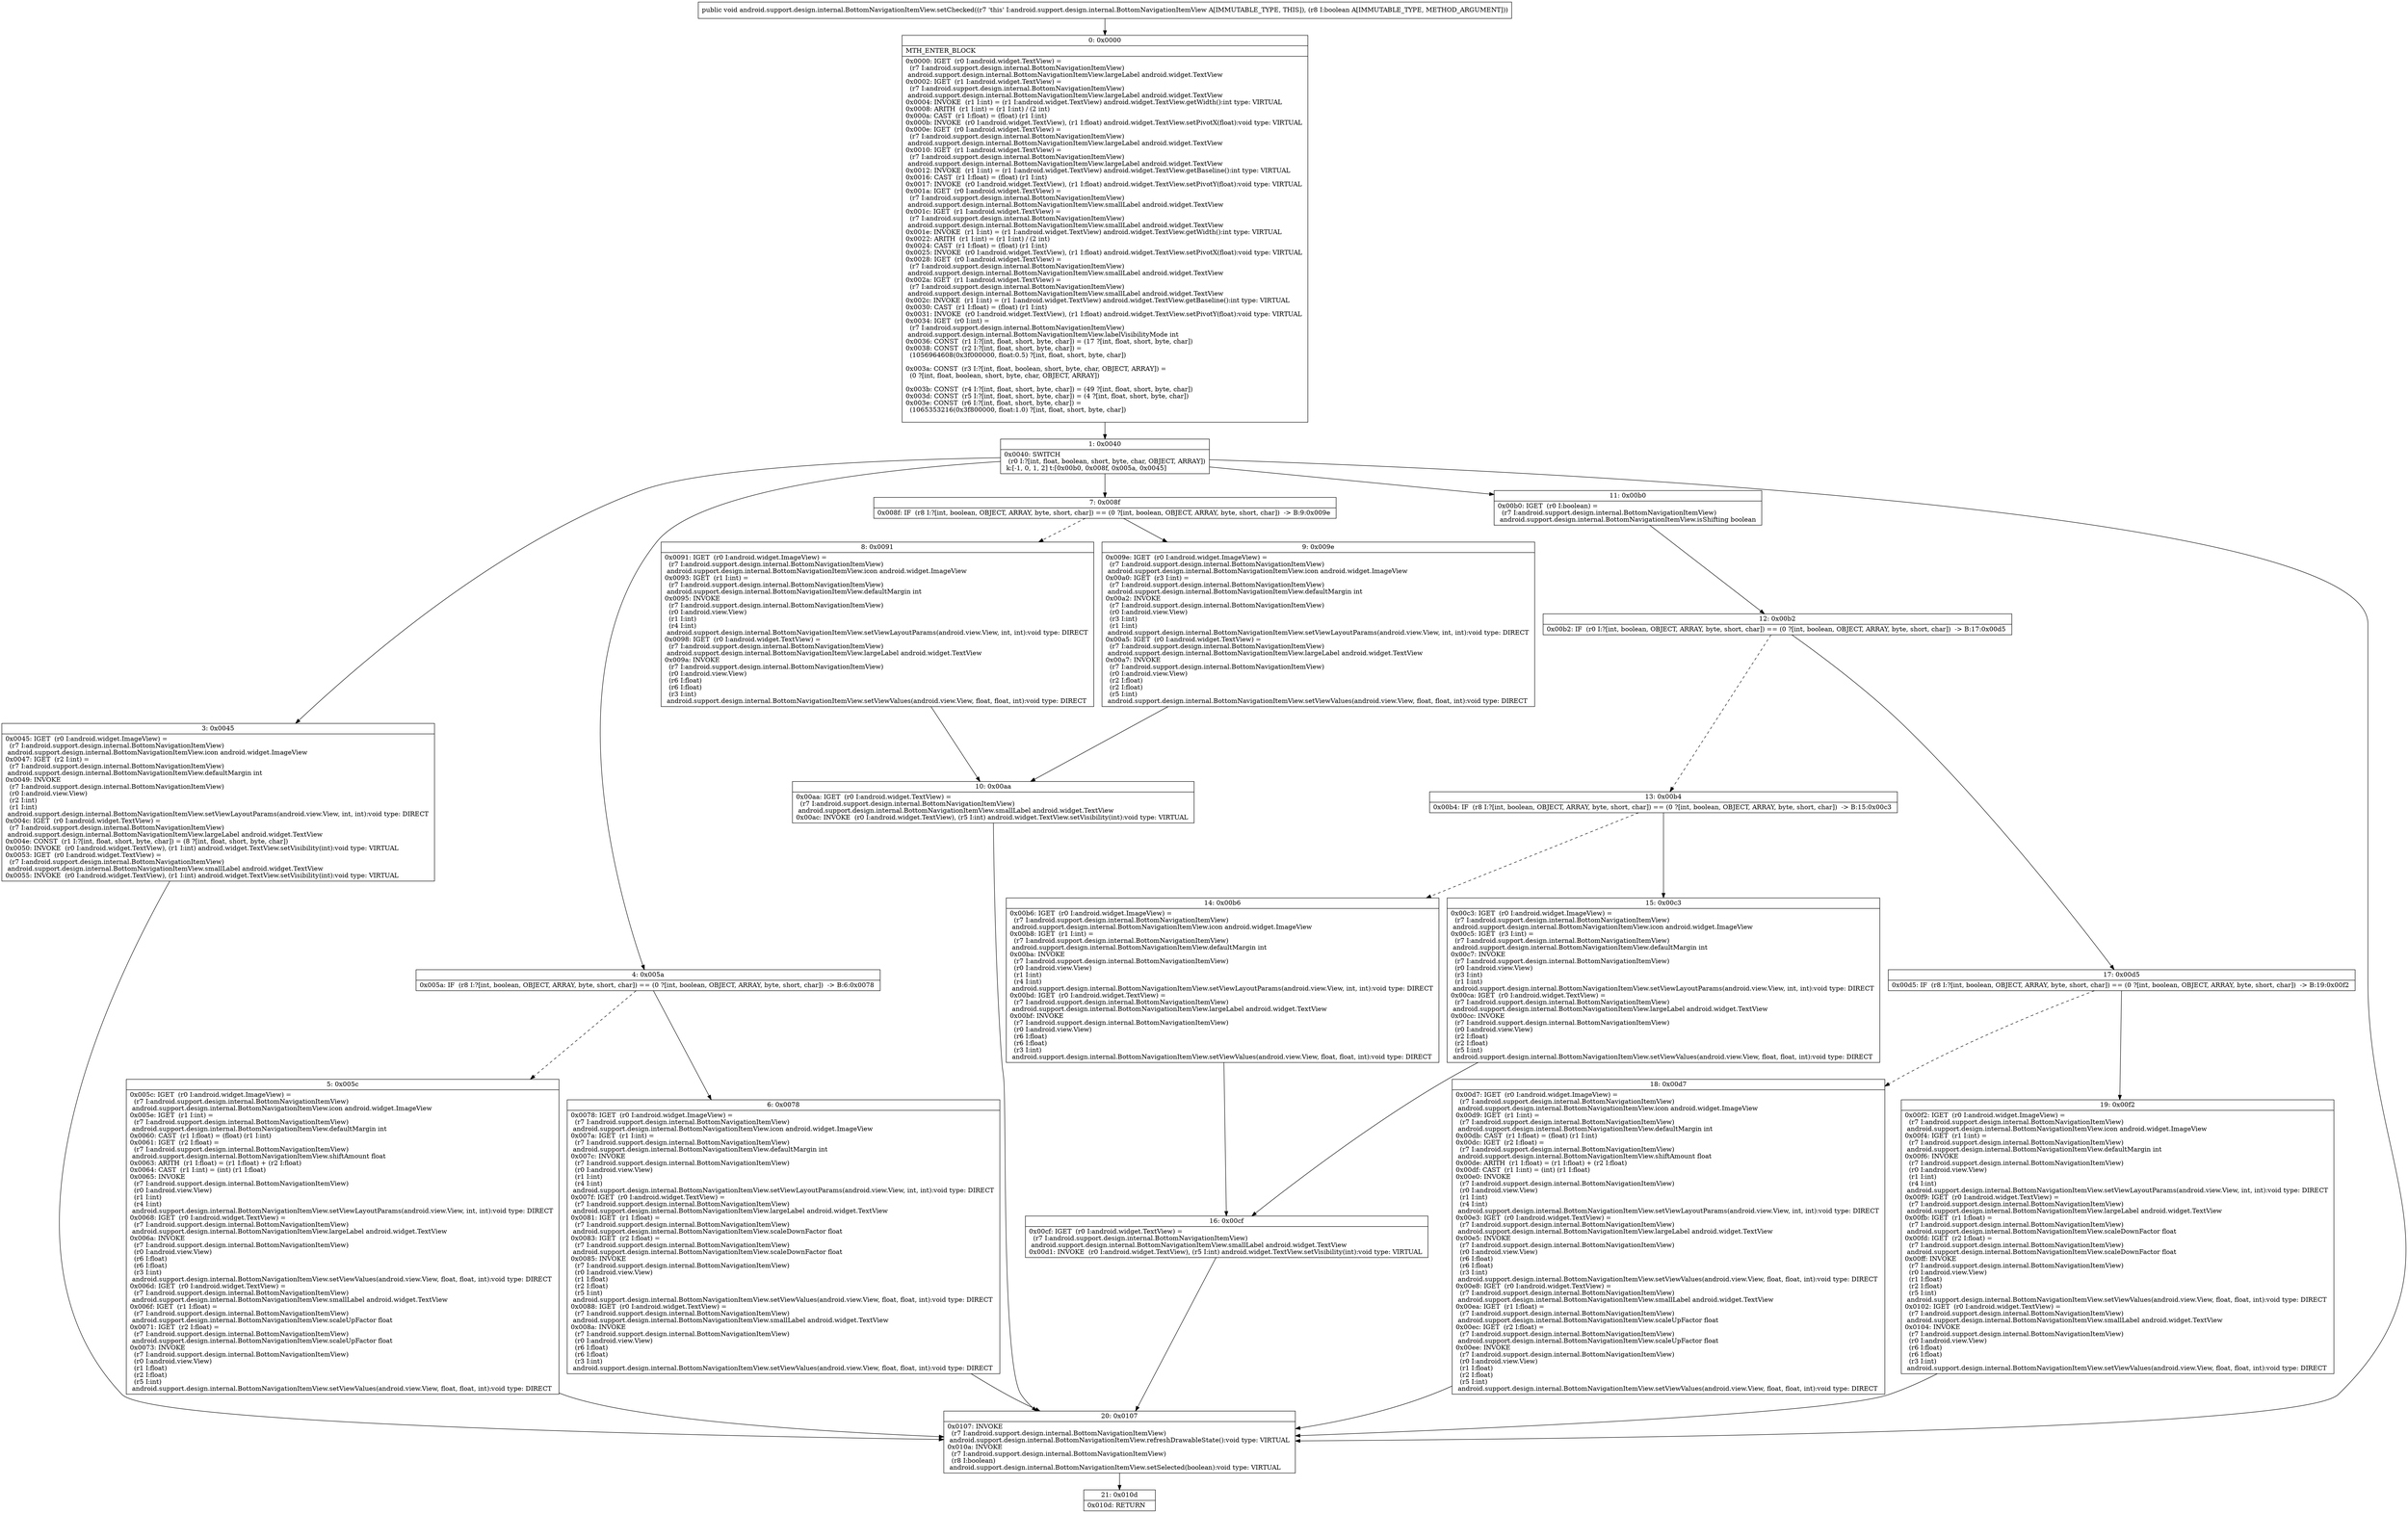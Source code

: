 digraph "CFG forandroid.support.design.internal.BottomNavigationItemView.setChecked(Z)V" {
Node_0 [shape=record,label="{0\:\ 0x0000|MTH_ENTER_BLOCK\l|0x0000: IGET  (r0 I:android.widget.TextView) = \l  (r7 I:android.support.design.internal.BottomNavigationItemView)\l android.support.design.internal.BottomNavigationItemView.largeLabel android.widget.TextView \l0x0002: IGET  (r1 I:android.widget.TextView) = \l  (r7 I:android.support.design.internal.BottomNavigationItemView)\l android.support.design.internal.BottomNavigationItemView.largeLabel android.widget.TextView \l0x0004: INVOKE  (r1 I:int) = (r1 I:android.widget.TextView) android.widget.TextView.getWidth():int type: VIRTUAL \l0x0008: ARITH  (r1 I:int) = (r1 I:int) \/ (2 int) \l0x000a: CAST  (r1 I:float) = (float) (r1 I:int) \l0x000b: INVOKE  (r0 I:android.widget.TextView), (r1 I:float) android.widget.TextView.setPivotX(float):void type: VIRTUAL \l0x000e: IGET  (r0 I:android.widget.TextView) = \l  (r7 I:android.support.design.internal.BottomNavigationItemView)\l android.support.design.internal.BottomNavigationItemView.largeLabel android.widget.TextView \l0x0010: IGET  (r1 I:android.widget.TextView) = \l  (r7 I:android.support.design.internal.BottomNavigationItemView)\l android.support.design.internal.BottomNavigationItemView.largeLabel android.widget.TextView \l0x0012: INVOKE  (r1 I:int) = (r1 I:android.widget.TextView) android.widget.TextView.getBaseline():int type: VIRTUAL \l0x0016: CAST  (r1 I:float) = (float) (r1 I:int) \l0x0017: INVOKE  (r0 I:android.widget.TextView), (r1 I:float) android.widget.TextView.setPivotY(float):void type: VIRTUAL \l0x001a: IGET  (r0 I:android.widget.TextView) = \l  (r7 I:android.support.design.internal.BottomNavigationItemView)\l android.support.design.internal.BottomNavigationItemView.smallLabel android.widget.TextView \l0x001c: IGET  (r1 I:android.widget.TextView) = \l  (r7 I:android.support.design.internal.BottomNavigationItemView)\l android.support.design.internal.BottomNavigationItemView.smallLabel android.widget.TextView \l0x001e: INVOKE  (r1 I:int) = (r1 I:android.widget.TextView) android.widget.TextView.getWidth():int type: VIRTUAL \l0x0022: ARITH  (r1 I:int) = (r1 I:int) \/ (2 int) \l0x0024: CAST  (r1 I:float) = (float) (r1 I:int) \l0x0025: INVOKE  (r0 I:android.widget.TextView), (r1 I:float) android.widget.TextView.setPivotX(float):void type: VIRTUAL \l0x0028: IGET  (r0 I:android.widget.TextView) = \l  (r7 I:android.support.design.internal.BottomNavigationItemView)\l android.support.design.internal.BottomNavigationItemView.smallLabel android.widget.TextView \l0x002a: IGET  (r1 I:android.widget.TextView) = \l  (r7 I:android.support.design.internal.BottomNavigationItemView)\l android.support.design.internal.BottomNavigationItemView.smallLabel android.widget.TextView \l0x002c: INVOKE  (r1 I:int) = (r1 I:android.widget.TextView) android.widget.TextView.getBaseline():int type: VIRTUAL \l0x0030: CAST  (r1 I:float) = (float) (r1 I:int) \l0x0031: INVOKE  (r0 I:android.widget.TextView), (r1 I:float) android.widget.TextView.setPivotY(float):void type: VIRTUAL \l0x0034: IGET  (r0 I:int) = \l  (r7 I:android.support.design.internal.BottomNavigationItemView)\l android.support.design.internal.BottomNavigationItemView.labelVisibilityMode int \l0x0036: CONST  (r1 I:?[int, float, short, byte, char]) = (17 ?[int, float, short, byte, char]) \l0x0038: CONST  (r2 I:?[int, float, short, byte, char]) = \l  (1056964608(0x3f000000, float:0.5) ?[int, float, short, byte, char])\l \l0x003a: CONST  (r3 I:?[int, float, boolean, short, byte, char, OBJECT, ARRAY]) = \l  (0 ?[int, float, boolean, short, byte, char, OBJECT, ARRAY])\l \l0x003b: CONST  (r4 I:?[int, float, short, byte, char]) = (49 ?[int, float, short, byte, char]) \l0x003d: CONST  (r5 I:?[int, float, short, byte, char]) = (4 ?[int, float, short, byte, char]) \l0x003e: CONST  (r6 I:?[int, float, short, byte, char]) = \l  (1065353216(0x3f800000, float:1.0) ?[int, float, short, byte, char])\l \l}"];
Node_1 [shape=record,label="{1\:\ 0x0040|0x0040: SWITCH  \l  (r0 I:?[int, float, boolean, short, byte, char, OBJECT, ARRAY])\l k:[\-1, 0, 1, 2] t:[0x00b0, 0x008f, 0x005a, 0x0045] \l}"];
Node_3 [shape=record,label="{3\:\ 0x0045|0x0045: IGET  (r0 I:android.widget.ImageView) = \l  (r7 I:android.support.design.internal.BottomNavigationItemView)\l android.support.design.internal.BottomNavigationItemView.icon android.widget.ImageView \l0x0047: IGET  (r2 I:int) = \l  (r7 I:android.support.design.internal.BottomNavigationItemView)\l android.support.design.internal.BottomNavigationItemView.defaultMargin int \l0x0049: INVOKE  \l  (r7 I:android.support.design.internal.BottomNavigationItemView)\l  (r0 I:android.view.View)\l  (r2 I:int)\l  (r1 I:int)\l android.support.design.internal.BottomNavigationItemView.setViewLayoutParams(android.view.View, int, int):void type: DIRECT \l0x004c: IGET  (r0 I:android.widget.TextView) = \l  (r7 I:android.support.design.internal.BottomNavigationItemView)\l android.support.design.internal.BottomNavigationItemView.largeLabel android.widget.TextView \l0x004e: CONST  (r1 I:?[int, float, short, byte, char]) = (8 ?[int, float, short, byte, char]) \l0x0050: INVOKE  (r0 I:android.widget.TextView), (r1 I:int) android.widget.TextView.setVisibility(int):void type: VIRTUAL \l0x0053: IGET  (r0 I:android.widget.TextView) = \l  (r7 I:android.support.design.internal.BottomNavigationItemView)\l android.support.design.internal.BottomNavigationItemView.smallLabel android.widget.TextView \l0x0055: INVOKE  (r0 I:android.widget.TextView), (r1 I:int) android.widget.TextView.setVisibility(int):void type: VIRTUAL \l}"];
Node_4 [shape=record,label="{4\:\ 0x005a|0x005a: IF  (r8 I:?[int, boolean, OBJECT, ARRAY, byte, short, char]) == (0 ?[int, boolean, OBJECT, ARRAY, byte, short, char])  \-\> B:6:0x0078 \l}"];
Node_5 [shape=record,label="{5\:\ 0x005c|0x005c: IGET  (r0 I:android.widget.ImageView) = \l  (r7 I:android.support.design.internal.BottomNavigationItemView)\l android.support.design.internal.BottomNavigationItemView.icon android.widget.ImageView \l0x005e: IGET  (r1 I:int) = \l  (r7 I:android.support.design.internal.BottomNavigationItemView)\l android.support.design.internal.BottomNavigationItemView.defaultMargin int \l0x0060: CAST  (r1 I:float) = (float) (r1 I:int) \l0x0061: IGET  (r2 I:float) = \l  (r7 I:android.support.design.internal.BottomNavigationItemView)\l android.support.design.internal.BottomNavigationItemView.shiftAmount float \l0x0063: ARITH  (r1 I:float) = (r1 I:float) + (r2 I:float) \l0x0064: CAST  (r1 I:int) = (int) (r1 I:float) \l0x0065: INVOKE  \l  (r7 I:android.support.design.internal.BottomNavigationItemView)\l  (r0 I:android.view.View)\l  (r1 I:int)\l  (r4 I:int)\l android.support.design.internal.BottomNavigationItemView.setViewLayoutParams(android.view.View, int, int):void type: DIRECT \l0x0068: IGET  (r0 I:android.widget.TextView) = \l  (r7 I:android.support.design.internal.BottomNavigationItemView)\l android.support.design.internal.BottomNavigationItemView.largeLabel android.widget.TextView \l0x006a: INVOKE  \l  (r7 I:android.support.design.internal.BottomNavigationItemView)\l  (r0 I:android.view.View)\l  (r6 I:float)\l  (r6 I:float)\l  (r3 I:int)\l android.support.design.internal.BottomNavigationItemView.setViewValues(android.view.View, float, float, int):void type: DIRECT \l0x006d: IGET  (r0 I:android.widget.TextView) = \l  (r7 I:android.support.design.internal.BottomNavigationItemView)\l android.support.design.internal.BottomNavigationItemView.smallLabel android.widget.TextView \l0x006f: IGET  (r1 I:float) = \l  (r7 I:android.support.design.internal.BottomNavigationItemView)\l android.support.design.internal.BottomNavigationItemView.scaleUpFactor float \l0x0071: IGET  (r2 I:float) = \l  (r7 I:android.support.design.internal.BottomNavigationItemView)\l android.support.design.internal.BottomNavigationItemView.scaleUpFactor float \l0x0073: INVOKE  \l  (r7 I:android.support.design.internal.BottomNavigationItemView)\l  (r0 I:android.view.View)\l  (r1 I:float)\l  (r2 I:float)\l  (r5 I:int)\l android.support.design.internal.BottomNavigationItemView.setViewValues(android.view.View, float, float, int):void type: DIRECT \l}"];
Node_6 [shape=record,label="{6\:\ 0x0078|0x0078: IGET  (r0 I:android.widget.ImageView) = \l  (r7 I:android.support.design.internal.BottomNavigationItemView)\l android.support.design.internal.BottomNavigationItemView.icon android.widget.ImageView \l0x007a: IGET  (r1 I:int) = \l  (r7 I:android.support.design.internal.BottomNavigationItemView)\l android.support.design.internal.BottomNavigationItemView.defaultMargin int \l0x007c: INVOKE  \l  (r7 I:android.support.design.internal.BottomNavigationItemView)\l  (r0 I:android.view.View)\l  (r1 I:int)\l  (r4 I:int)\l android.support.design.internal.BottomNavigationItemView.setViewLayoutParams(android.view.View, int, int):void type: DIRECT \l0x007f: IGET  (r0 I:android.widget.TextView) = \l  (r7 I:android.support.design.internal.BottomNavigationItemView)\l android.support.design.internal.BottomNavigationItemView.largeLabel android.widget.TextView \l0x0081: IGET  (r1 I:float) = \l  (r7 I:android.support.design.internal.BottomNavigationItemView)\l android.support.design.internal.BottomNavigationItemView.scaleDownFactor float \l0x0083: IGET  (r2 I:float) = \l  (r7 I:android.support.design.internal.BottomNavigationItemView)\l android.support.design.internal.BottomNavigationItemView.scaleDownFactor float \l0x0085: INVOKE  \l  (r7 I:android.support.design.internal.BottomNavigationItemView)\l  (r0 I:android.view.View)\l  (r1 I:float)\l  (r2 I:float)\l  (r5 I:int)\l android.support.design.internal.BottomNavigationItemView.setViewValues(android.view.View, float, float, int):void type: DIRECT \l0x0088: IGET  (r0 I:android.widget.TextView) = \l  (r7 I:android.support.design.internal.BottomNavigationItemView)\l android.support.design.internal.BottomNavigationItemView.smallLabel android.widget.TextView \l0x008a: INVOKE  \l  (r7 I:android.support.design.internal.BottomNavigationItemView)\l  (r0 I:android.view.View)\l  (r6 I:float)\l  (r6 I:float)\l  (r3 I:int)\l android.support.design.internal.BottomNavigationItemView.setViewValues(android.view.View, float, float, int):void type: DIRECT \l}"];
Node_7 [shape=record,label="{7\:\ 0x008f|0x008f: IF  (r8 I:?[int, boolean, OBJECT, ARRAY, byte, short, char]) == (0 ?[int, boolean, OBJECT, ARRAY, byte, short, char])  \-\> B:9:0x009e \l}"];
Node_8 [shape=record,label="{8\:\ 0x0091|0x0091: IGET  (r0 I:android.widget.ImageView) = \l  (r7 I:android.support.design.internal.BottomNavigationItemView)\l android.support.design.internal.BottomNavigationItemView.icon android.widget.ImageView \l0x0093: IGET  (r1 I:int) = \l  (r7 I:android.support.design.internal.BottomNavigationItemView)\l android.support.design.internal.BottomNavigationItemView.defaultMargin int \l0x0095: INVOKE  \l  (r7 I:android.support.design.internal.BottomNavigationItemView)\l  (r0 I:android.view.View)\l  (r1 I:int)\l  (r4 I:int)\l android.support.design.internal.BottomNavigationItemView.setViewLayoutParams(android.view.View, int, int):void type: DIRECT \l0x0098: IGET  (r0 I:android.widget.TextView) = \l  (r7 I:android.support.design.internal.BottomNavigationItemView)\l android.support.design.internal.BottomNavigationItemView.largeLabel android.widget.TextView \l0x009a: INVOKE  \l  (r7 I:android.support.design.internal.BottomNavigationItemView)\l  (r0 I:android.view.View)\l  (r6 I:float)\l  (r6 I:float)\l  (r3 I:int)\l android.support.design.internal.BottomNavigationItemView.setViewValues(android.view.View, float, float, int):void type: DIRECT \l}"];
Node_9 [shape=record,label="{9\:\ 0x009e|0x009e: IGET  (r0 I:android.widget.ImageView) = \l  (r7 I:android.support.design.internal.BottomNavigationItemView)\l android.support.design.internal.BottomNavigationItemView.icon android.widget.ImageView \l0x00a0: IGET  (r3 I:int) = \l  (r7 I:android.support.design.internal.BottomNavigationItemView)\l android.support.design.internal.BottomNavigationItemView.defaultMargin int \l0x00a2: INVOKE  \l  (r7 I:android.support.design.internal.BottomNavigationItemView)\l  (r0 I:android.view.View)\l  (r3 I:int)\l  (r1 I:int)\l android.support.design.internal.BottomNavigationItemView.setViewLayoutParams(android.view.View, int, int):void type: DIRECT \l0x00a5: IGET  (r0 I:android.widget.TextView) = \l  (r7 I:android.support.design.internal.BottomNavigationItemView)\l android.support.design.internal.BottomNavigationItemView.largeLabel android.widget.TextView \l0x00a7: INVOKE  \l  (r7 I:android.support.design.internal.BottomNavigationItemView)\l  (r0 I:android.view.View)\l  (r2 I:float)\l  (r2 I:float)\l  (r5 I:int)\l android.support.design.internal.BottomNavigationItemView.setViewValues(android.view.View, float, float, int):void type: DIRECT \l}"];
Node_10 [shape=record,label="{10\:\ 0x00aa|0x00aa: IGET  (r0 I:android.widget.TextView) = \l  (r7 I:android.support.design.internal.BottomNavigationItemView)\l android.support.design.internal.BottomNavigationItemView.smallLabel android.widget.TextView \l0x00ac: INVOKE  (r0 I:android.widget.TextView), (r5 I:int) android.widget.TextView.setVisibility(int):void type: VIRTUAL \l}"];
Node_11 [shape=record,label="{11\:\ 0x00b0|0x00b0: IGET  (r0 I:boolean) = \l  (r7 I:android.support.design.internal.BottomNavigationItemView)\l android.support.design.internal.BottomNavigationItemView.isShifting boolean \l}"];
Node_12 [shape=record,label="{12\:\ 0x00b2|0x00b2: IF  (r0 I:?[int, boolean, OBJECT, ARRAY, byte, short, char]) == (0 ?[int, boolean, OBJECT, ARRAY, byte, short, char])  \-\> B:17:0x00d5 \l}"];
Node_13 [shape=record,label="{13\:\ 0x00b4|0x00b4: IF  (r8 I:?[int, boolean, OBJECT, ARRAY, byte, short, char]) == (0 ?[int, boolean, OBJECT, ARRAY, byte, short, char])  \-\> B:15:0x00c3 \l}"];
Node_14 [shape=record,label="{14\:\ 0x00b6|0x00b6: IGET  (r0 I:android.widget.ImageView) = \l  (r7 I:android.support.design.internal.BottomNavigationItemView)\l android.support.design.internal.BottomNavigationItemView.icon android.widget.ImageView \l0x00b8: IGET  (r1 I:int) = \l  (r7 I:android.support.design.internal.BottomNavigationItemView)\l android.support.design.internal.BottomNavigationItemView.defaultMargin int \l0x00ba: INVOKE  \l  (r7 I:android.support.design.internal.BottomNavigationItemView)\l  (r0 I:android.view.View)\l  (r1 I:int)\l  (r4 I:int)\l android.support.design.internal.BottomNavigationItemView.setViewLayoutParams(android.view.View, int, int):void type: DIRECT \l0x00bd: IGET  (r0 I:android.widget.TextView) = \l  (r7 I:android.support.design.internal.BottomNavigationItemView)\l android.support.design.internal.BottomNavigationItemView.largeLabel android.widget.TextView \l0x00bf: INVOKE  \l  (r7 I:android.support.design.internal.BottomNavigationItemView)\l  (r0 I:android.view.View)\l  (r6 I:float)\l  (r6 I:float)\l  (r3 I:int)\l android.support.design.internal.BottomNavigationItemView.setViewValues(android.view.View, float, float, int):void type: DIRECT \l}"];
Node_15 [shape=record,label="{15\:\ 0x00c3|0x00c3: IGET  (r0 I:android.widget.ImageView) = \l  (r7 I:android.support.design.internal.BottomNavigationItemView)\l android.support.design.internal.BottomNavigationItemView.icon android.widget.ImageView \l0x00c5: IGET  (r3 I:int) = \l  (r7 I:android.support.design.internal.BottomNavigationItemView)\l android.support.design.internal.BottomNavigationItemView.defaultMargin int \l0x00c7: INVOKE  \l  (r7 I:android.support.design.internal.BottomNavigationItemView)\l  (r0 I:android.view.View)\l  (r3 I:int)\l  (r1 I:int)\l android.support.design.internal.BottomNavigationItemView.setViewLayoutParams(android.view.View, int, int):void type: DIRECT \l0x00ca: IGET  (r0 I:android.widget.TextView) = \l  (r7 I:android.support.design.internal.BottomNavigationItemView)\l android.support.design.internal.BottomNavigationItemView.largeLabel android.widget.TextView \l0x00cc: INVOKE  \l  (r7 I:android.support.design.internal.BottomNavigationItemView)\l  (r0 I:android.view.View)\l  (r2 I:float)\l  (r2 I:float)\l  (r5 I:int)\l android.support.design.internal.BottomNavigationItemView.setViewValues(android.view.View, float, float, int):void type: DIRECT \l}"];
Node_16 [shape=record,label="{16\:\ 0x00cf|0x00cf: IGET  (r0 I:android.widget.TextView) = \l  (r7 I:android.support.design.internal.BottomNavigationItemView)\l android.support.design.internal.BottomNavigationItemView.smallLabel android.widget.TextView \l0x00d1: INVOKE  (r0 I:android.widget.TextView), (r5 I:int) android.widget.TextView.setVisibility(int):void type: VIRTUAL \l}"];
Node_17 [shape=record,label="{17\:\ 0x00d5|0x00d5: IF  (r8 I:?[int, boolean, OBJECT, ARRAY, byte, short, char]) == (0 ?[int, boolean, OBJECT, ARRAY, byte, short, char])  \-\> B:19:0x00f2 \l}"];
Node_18 [shape=record,label="{18\:\ 0x00d7|0x00d7: IGET  (r0 I:android.widget.ImageView) = \l  (r7 I:android.support.design.internal.BottomNavigationItemView)\l android.support.design.internal.BottomNavigationItemView.icon android.widget.ImageView \l0x00d9: IGET  (r1 I:int) = \l  (r7 I:android.support.design.internal.BottomNavigationItemView)\l android.support.design.internal.BottomNavigationItemView.defaultMargin int \l0x00db: CAST  (r1 I:float) = (float) (r1 I:int) \l0x00dc: IGET  (r2 I:float) = \l  (r7 I:android.support.design.internal.BottomNavigationItemView)\l android.support.design.internal.BottomNavigationItemView.shiftAmount float \l0x00de: ARITH  (r1 I:float) = (r1 I:float) + (r2 I:float) \l0x00df: CAST  (r1 I:int) = (int) (r1 I:float) \l0x00e0: INVOKE  \l  (r7 I:android.support.design.internal.BottomNavigationItemView)\l  (r0 I:android.view.View)\l  (r1 I:int)\l  (r4 I:int)\l android.support.design.internal.BottomNavigationItemView.setViewLayoutParams(android.view.View, int, int):void type: DIRECT \l0x00e3: IGET  (r0 I:android.widget.TextView) = \l  (r7 I:android.support.design.internal.BottomNavigationItemView)\l android.support.design.internal.BottomNavigationItemView.largeLabel android.widget.TextView \l0x00e5: INVOKE  \l  (r7 I:android.support.design.internal.BottomNavigationItemView)\l  (r0 I:android.view.View)\l  (r6 I:float)\l  (r6 I:float)\l  (r3 I:int)\l android.support.design.internal.BottomNavigationItemView.setViewValues(android.view.View, float, float, int):void type: DIRECT \l0x00e8: IGET  (r0 I:android.widget.TextView) = \l  (r7 I:android.support.design.internal.BottomNavigationItemView)\l android.support.design.internal.BottomNavigationItemView.smallLabel android.widget.TextView \l0x00ea: IGET  (r1 I:float) = \l  (r7 I:android.support.design.internal.BottomNavigationItemView)\l android.support.design.internal.BottomNavigationItemView.scaleUpFactor float \l0x00ec: IGET  (r2 I:float) = \l  (r7 I:android.support.design.internal.BottomNavigationItemView)\l android.support.design.internal.BottomNavigationItemView.scaleUpFactor float \l0x00ee: INVOKE  \l  (r7 I:android.support.design.internal.BottomNavigationItemView)\l  (r0 I:android.view.View)\l  (r1 I:float)\l  (r2 I:float)\l  (r5 I:int)\l android.support.design.internal.BottomNavigationItemView.setViewValues(android.view.View, float, float, int):void type: DIRECT \l}"];
Node_19 [shape=record,label="{19\:\ 0x00f2|0x00f2: IGET  (r0 I:android.widget.ImageView) = \l  (r7 I:android.support.design.internal.BottomNavigationItemView)\l android.support.design.internal.BottomNavigationItemView.icon android.widget.ImageView \l0x00f4: IGET  (r1 I:int) = \l  (r7 I:android.support.design.internal.BottomNavigationItemView)\l android.support.design.internal.BottomNavigationItemView.defaultMargin int \l0x00f6: INVOKE  \l  (r7 I:android.support.design.internal.BottomNavigationItemView)\l  (r0 I:android.view.View)\l  (r1 I:int)\l  (r4 I:int)\l android.support.design.internal.BottomNavigationItemView.setViewLayoutParams(android.view.View, int, int):void type: DIRECT \l0x00f9: IGET  (r0 I:android.widget.TextView) = \l  (r7 I:android.support.design.internal.BottomNavigationItemView)\l android.support.design.internal.BottomNavigationItemView.largeLabel android.widget.TextView \l0x00fb: IGET  (r1 I:float) = \l  (r7 I:android.support.design.internal.BottomNavigationItemView)\l android.support.design.internal.BottomNavigationItemView.scaleDownFactor float \l0x00fd: IGET  (r2 I:float) = \l  (r7 I:android.support.design.internal.BottomNavigationItemView)\l android.support.design.internal.BottomNavigationItemView.scaleDownFactor float \l0x00ff: INVOKE  \l  (r7 I:android.support.design.internal.BottomNavigationItemView)\l  (r0 I:android.view.View)\l  (r1 I:float)\l  (r2 I:float)\l  (r5 I:int)\l android.support.design.internal.BottomNavigationItemView.setViewValues(android.view.View, float, float, int):void type: DIRECT \l0x0102: IGET  (r0 I:android.widget.TextView) = \l  (r7 I:android.support.design.internal.BottomNavigationItemView)\l android.support.design.internal.BottomNavigationItemView.smallLabel android.widget.TextView \l0x0104: INVOKE  \l  (r7 I:android.support.design.internal.BottomNavigationItemView)\l  (r0 I:android.view.View)\l  (r6 I:float)\l  (r6 I:float)\l  (r3 I:int)\l android.support.design.internal.BottomNavigationItemView.setViewValues(android.view.View, float, float, int):void type: DIRECT \l}"];
Node_20 [shape=record,label="{20\:\ 0x0107|0x0107: INVOKE  \l  (r7 I:android.support.design.internal.BottomNavigationItemView)\l android.support.design.internal.BottomNavigationItemView.refreshDrawableState():void type: VIRTUAL \l0x010a: INVOKE  \l  (r7 I:android.support.design.internal.BottomNavigationItemView)\l  (r8 I:boolean)\l android.support.design.internal.BottomNavigationItemView.setSelected(boolean):void type: VIRTUAL \l}"];
Node_21 [shape=record,label="{21\:\ 0x010d|0x010d: RETURN   \l}"];
MethodNode[shape=record,label="{public void android.support.design.internal.BottomNavigationItemView.setChecked((r7 'this' I:android.support.design.internal.BottomNavigationItemView A[IMMUTABLE_TYPE, THIS]), (r8 I:boolean A[IMMUTABLE_TYPE, METHOD_ARGUMENT])) }"];
MethodNode -> Node_0;
Node_0 -> Node_1;
Node_1 -> Node_3;
Node_1 -> Node_4;
Node_1 -> Node_7;
Node_1 -> Node_11;
Node_1 -> Node_20;
Node_3 -> Node_20;
Node_4 -> Node_5[style=dashed];
Node_4 -> Node_6;
Node_5 -> Node_20;
Node_6 -> Node_20;
Node_7 -> Node_8[style=dashed];
Node_7 -> Node_9;
Node_8 -> Node_10;
Node_9 -> Node_10;
Node_10 -> Node_20;
Node_11 -> Node_12;
Node_12 -> Node_13[style=dashed];
Node_12 -> Node_17;
Node_13 -> Node_14[style=dashed];
Node_13 -> Node_15;
Node_14 -> Node_16;
Node_15 -> Node_16;
Node_16 -> Node_20;
Node_17 -> Node_18[style=dashed];
Node_17 -> Node_19;
Node_18 -> Node_20;
Node_19 -> Node_20;
Node_20 -> Node_21;
}

